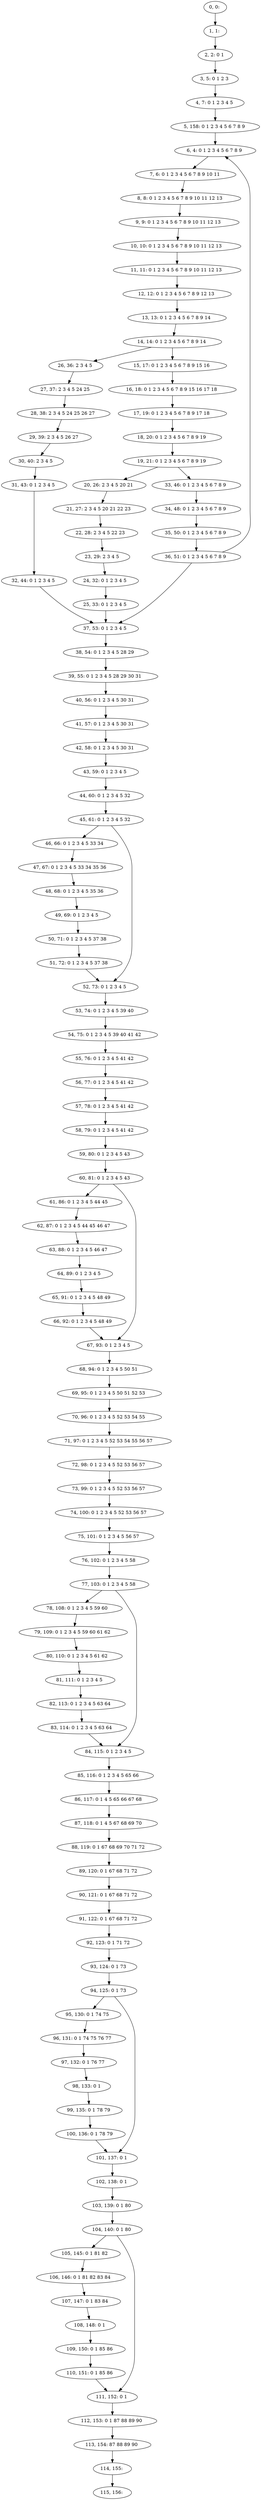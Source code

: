 digraph G {
0[label="0, 0: "];
1[label="1, 1: "];
2[label="2, 2: 0 1 "];
3[label="3, 5: 0 1 2 3 "];
4[label="4, 7: 0 1 2 3 4 5 "];
5[label="5, 158: 0 1 2 3 4 5 6 7 8 9 "];
6[label="6, 4: 0 1 2 3 4 5 6 7 8 9 "];
7[label="7, 6: 0 1 2 3 4 5 6 7 8 9 10 11 "];
8[label="8, 8: 0 1 2 3 4 5 6 7 8 9 10 11 12 13 "];
9[label="9, 9: 0 1 2 3 4 5 6 7 8 9 10 11 12 13 "];
10[label="10, 10: 0 1 2 3 4 5 6 7 8 9 10 11 12 13 "];
11[label="11, 11: 0 1 2 3 4 5 6 7 8 9 10 11 12 13 "];
12[label="12, 12: 0 1 2 3 4 5 6 7 8 9 12 13 "];
13[label="13, 13: 0 1 2 3 4 5 6 7 8 9 14 "];
14[label="14, 14: 0 1 2 3 4 5 6 7 8 9 14 "];
15[label="15, 17: 0 1 2 3 4 5 6 7 8 9 15 16 "];
16[label="16, 18: 0 1 2 3 4 5 6 7 8 9 15 16 17 18 "];
17[label="17, 19: 0 1 2 3 4 5 6 7 8 9 17 18 "];
18[label="18, 20: 0 1 2 3 4 5 6 7 8 9 19 "];
19[label="19, 21: 0 1 2 3 4 5 6 7 8 9 19 "];
20[label="20, 26: 2 3 4 5 20 21 "];
21[label="21, 27: 2 3 4 5 20 21 22 23 "];
22[label="22, 28: 2 3 4 5 22 23 "];
23[label="23, 29: 2 3 4 5 "];
24[label="24, 32: 0 1 2 3 4 5 "];
25[label="25, 33: 0 1 2 3 4 5 "];
26[label="26, 36: 2 3 4 5 "];
27[label="27, 37: 2 3 4 5 24 25 "];
28[label="28, 38: 2 3 4 5 24 25 26 27 "];
29[label="29, 39: 2 3 4 5 26 27 "];
30[label="30, 40: 2 3 4 5 "];
31[label="31, 43: 0 1 2 3 4 5 "];
32[label="32, 44: 0 1 2 3 4 5 "];
33[label="33, 46: 0 1 2 3 4 5 6 7 8 9 "];
34[label="34, 48: 0 1 2 3 4 5 6 7 8 9 "];
35[label="35, 50: 0 1 2 3 4 5 6 7 8 9 "];
36[label="36, 51: 0 1 2 3 4 5 6 7 8 9 "];
37[label="37, 53: 0 1 2 3 4 5 "];
38[label="38, 54: 0 1 2 3 4 5 28 29 "];
39[label="39, 55: 0 1 2 3 4 5 28 29 30 31 "];
40[label="40, 56: 0 1 2 3 4 5 30 31 "];
41[label="41, 57: 0 1 2 3 4 5 30 31 "];
42[label="42, 58: 0 1 2 3 4 5 30 31 "];
43[label="43, 59: 0 1 2 3 4 5 "];
44[label="44, 60: 0 1 2 3 4 5 32 "];
45[label="45, 61: 0 1 2 3 4 5 32 "];
46[label="46, 66: 0 1 2 3 4 5 33 34 "];
47[label="47, 67: 0 1 2 3 4 5 33 34 35 36 "];
48[label="48, 68: 0 1 2 3 4 5 35 36 "];
49[label="49, 69: 0 1 2 3 4 5 "];
50[label="50, 71: 0 1 2 3 4 5 37 38 "];
51[label="51, 72: 0 1 2 3 4 5 37 38 "];
52[label="52, 73: 0 1 2 3 4 5 "];
53[label="53, 74: 0 1 2 3 4 5 39 40 "];
54[label="54, 75: 0 1 2 3 4 5 39 40 41 42 "];
55[label="55, 76: 0 1 2 3 4 5 41 42 "];
56[label="56, 77: 0 1 2 3 4 5 41 42 "];
57[label="57, 78: 0 1 2 3 4 5 41 42 "];
58[label="58, 79: 0 1 2 3 4 5 41 42 "];
59[label="59, 80: 0 1 2 3 4 5 43 "];
60[label="60, 81: 0 1 2 3 4 5 43 "];
61[label="61, 86: 0 1 2 3 4 5 44 45 "];
62[label="62, 87: 0 1 2 3 4 5 44 45 46 47 "];
63[label="63, 88: 0 1 2 3 4 5 46 47 "];
64[label="64, 89: 0 1 2 3 4 5 "];
65[label="65, 91: 0 1 2 3 4 5 48 49 "];
66[label="66, 92: 0 1 2 3 4 5 48 49 "];
67[label="67, 93: 0 1 2 3 4 5 "];
68[label="68, 94: 0 1 2 3 4 5 50 51 "];
69[label="69, 95: 0 1 2 3 4 5 50 51 52 53 "];
70[label="70, 96: 0 1 2 3 4 5 52 53 54 55 "];
71[label="71, 97: 0 1 2 3 4 5 52 53 54 55 56 57 "];
72[label="72, 98: 0 1 2 3 4 5 52 53 56 57 "];
73[label="73, 99: 0 1 2 3 4 5 52 53 56 57 "];
74[label="74, 100: 0 1 2 3 4 5 52 53 56 57 "];
75[label="75, 101: 0 1 2 3 4 5 56 57 "];
76[label="76, 102: 0 1 2 3 4 5 58 "];
77[label="77, 103: 0 1 2 3 4 5 58 "];
78[label="78, 108: 0 1 2 3 4 5 59 60 "];
79[label="79, 109: 0 1 2 3 4 5 59 60 61 62 "];
80[label="80, 110: 0 1 2 3 4 5 61 62 "];
81[label="81, 111: 0 1 2 3 4 5 "];
82[label="82, 113: 0 1 2 3 4 5 63 64 "];
83[label="83, 114: 0 1 2 3 4 5 63 64 "];
84[label="84, 115: 0 1 2 3 4 5 "];
85[label="85, 116: 0 1 2 3 4 5 65 66 "];
86[label="86, 117: 0 1 4 5 65 66 67 68 "];
87[label="87, 118: 0 1 4 5 67 68 69 70 "];
88[label="88, 119: 0 1 67 68 69 70 71 72 "];
89[label="89, 120: 0 1 67 68 71 72 "];
90[label="90, 121: 0 1 67 68 71 72 "];
91[label="91, 122: 0 1 67 68 71 72 "];
92[label="92, 123: 0 1 71 72 "];
93[label="93, 124: 0 1 73 "];
94[label="94, 125: 0 1 73 "];
95[label="95, 130: 0 1 74 75 "];
96[label="96, 131: 0 1 74 75 76 77 "];
97[label="97, 132: 0 1 76 77 "];
98[label="98, 133: 0 1 "];
99[label="99, 135: 0 1 78 79 "];
100[label="100, 136: 0 1 78 79 "];
101[label="101, 137: 0 1 "];
102[label="102, 138: 0 1 "];
103[label="103, 139: 0 1 80 "];
104[label="104, 140: 0 1 80 "];
105[label="105, 145: 0 1 81 82 "];
106[label="106, 146: 0 1 81 82 83 84 "];
107[label="107, 147: 0 1 83 84 "];
108[label="108, 148: 0 1 "];
109[label="109, 150: 0 1 85 86 "];
110[label="110, 151: 0 1 85 86 "];
111[label="111, 152: 0 1 "];
112[label="112, 153: 0 1 87 88 89 90 "];
113[label="113, 154: 87 88 89 90 "];
114[label="114, 155: "];
115[label="115, 156: "];
0->1 ;
1->2 ;
2->3 ;
3->4 ;
4->5 ;
5->6 ;
6->7 ;
7->8 ;
8->9 ;
9->10 ;
10->11 ;
11->12 ;
12->13 ;
13->14 ;
14->15 ;
14->26 ;
15->16 ;
16->17 ;
17->18 ;
18->19 ;
19->20 ;
19->33 ;
20->21 ;
21->22 ;
22->23 ;
23->24 ;
24->25 ;
25->37 ;
26->27 ;
27->28 ;
28->29 ;
29->30 ;
30->31 ;
31->32 ;
32->37 ;
33->34 ;
34->35 ;
35->36 ;
36->37 ;
36->6 ;
37->38 ;
38->39 ;
39->40 ;
40->41 ;
41->42 ;
42->43 ;
43->44 ;
44->45 ;
45->46 ;
45->52 ;
46->47 ;
47->48 ;
48->49 ;
49->50 ;
50->51 ;
51->52 ;
52->53 ;
53->54 ;
54->55 ;
55->56 ;
56->57 ;
57->58 ;
58->59 ;
59->60 ;
60->61 ;
60->67 ;
61->62 ;
62->63 ;
63->64 ;
64->65 ;
65->66 ;
66->67 ;
67->68 ;
68->69 ;
69->70 ;
70->71 ;
71->72 ;
72->73 ;
73->74 ;
74->75 ;
75->76 ;
76->77 ;
77->78 ;
77->84 ;
78->79 ;
79->80 ;
80->81 ;
81->82 ;
82->83 ;
83->84 ;
84->85 ;
85->86 ;
86->87 ;
87->88 ;
88->89 ;
89->90 ;
90->91 ;
91->92 ;
92->93 ;
93->94 ;
94->95 ;
94->101 ;
95->96 ;
96->97 ;
97->98 ;
98->99 ;
99->100 ;
100->101 ;
101->102 ;
102->103 ;
103->104 ;
104->105 ;
104->111 ;
105->106 ;
106->107 ;
107->108 ;
108->109 ;
109->110 ;
110->111 ;
111->112 ;
112->113 ;
113->114 ;
114->115 ;
}
